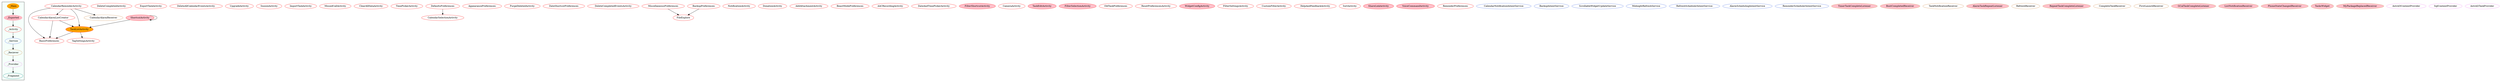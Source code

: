 digraph G {
subgraph cluster_legend{ 
bgcolor=mintcream;
_Activity[color = red];
_Service[color = royalblue];
_Provider[color = violet];
_Reciever[color = peru];
_Fragment[color = teal];
_Main[style=filled, fillcolor=orange, color = mintcream];
_Exported[style=filled, fillcolor=lightpink, color = mintcream];
_Main -> _Exported -> _Activity -> _Service -> _Reciever -> _Provider -> _Fragment; 
}
TaskListActivity[style=filled, fillcolor=orange, color = red];
ShortcutActivity[style=filled, fillcolor=pink, color = red];
DeleteCompletedActivity[color = red];
ExportTaskActivity[color = red];
DeleteAllCalendarEventsActivity[color = red];
UpgradeActivity[color = red];
SnoozeActivity[color = red];
ImportTaskActivity[color = red];
BasicPreferences[color = red];
MissedCallActivity[color = red];
ClearAllDataActivity[color = red];
TimePickerActivity[color = red];
DefaultsPreferences[color = red];
AppearancePreferences[color = red];
PurgeDeletedActivity[color = red];
DateShortcutPreferences[color = red];
TagSettingsActivity[color = red];
DeleteCompletedEventsActivity[color = red];
FileExplore[color = red];
NotificationActivity[color = red];
DonationActivity[color = red];
AddAttachmentActivity[color = red];
MiscellaneousPreferences[color = red];
BeastModePreferences[color = red];
AACRecordingActivity[color = red];
DateAndTimePickerActivity[color = red];
FilterShortcutActivity[style=filled, fillcolor=pink, color = red];
CameraActivity[color = red];
CalendarSelectionActivity[color = red];
TaskEditActivity[style=filled, fillcolor=pink, color = red];
FilterSelectionActivity[style=filled, fillcolor=pink, color = red];
OldTaskPreferences[color = red];
CalendarReminderActivity[color = red];
ResetPreferencesActivity[color = red];
WidgetConfigActivity[style=filled, fillcolor=pink, color = red];
FilterSettingsActivity[color = red];
CustomFilterActivity[color = red];
BackupPreferences[color = red];
HelpAndFeedbackActivity[color = red];
SortActivity[color = red];
ShareLinkActivity[style=filled, fillcolor=pink, color = red];
VoiceCommandActivity[style=filled, fillcolor=pink, color = red];
CalendarAlarmListCreator[color = red];
ReminderPreferences[color = red];
CalendarNotificationIntentService[color = royalblue];
BackupIntentService[color = royalblue];
ScrollableWidgetUpdateService[color = royalblue];
MidnightRefreshService[color = royalblue];
RefreshSchedulerIntentService[color = royalblue];
AlarmSchedulingIntentService[color = royalblue];
ReminderSchedulerIntentService[color = royalblue];
TimerTaskCompleteListener[style=filled, fillcolor=pink, color = peru];
BootCompletedReceiver[style=filled, fillcolor=pink, color = peru];
TaskNotificationReceiver[color = peru];
AlarmTaskRepeatListener[style=filled, fillcolor=pink, color = peru];
CalendarAlarmReceiver[color = peru];
RefreshReceiver[color = peru];
RepeatTaskCompleteListener[style=filled, fillcolor=pink, color = peru];
CompleteTaskReceiver[color = peru];
FirstLaunchReceiver[color = peru];
GCalTaskCompleteListener[style=filled, fillcolor=pink, color = peru];
ListNotificationReceiver[style=filled, fillcolor=pink, color = peru];
PhoneStateChangedReceiver[style=filled, fillcolor=pink, color = peru];
TasksWidget[style=filled, fillcolor=pink, color = peru];
MyPackageReplacedReceiver[style=filled, fillcolor=pink, color = peru];
Astrid3ContentProvider[color = violet];
SqlContentProvider[color = violet];
Astrid2TaskProvider[color = violet];
TaskListActivity->TagSettingsActivity;
TaskListActivity->BasicPreferences;
ShortcutActivity->TaskListActivity;
ShortcutActivity->ShortcutActivity;
BackupPreferences->FileExplore;
MiscellaneousPreferences->FileExplore;
DefaultsPreferences->CalendarSelectionActivity;
CalendarAlarmListCreator->TaskListActivity;
CalendarAlarmListCreator->BasicPreferences;
CalendarReminderActivity->BasicPreferences;
CalendarReminderActivity->TaskListActivity;
CalendarReminderActivity->CalendarAlarmReceiver;
CalendarReminderActivity->CalendarAlarmListCreator;
}

